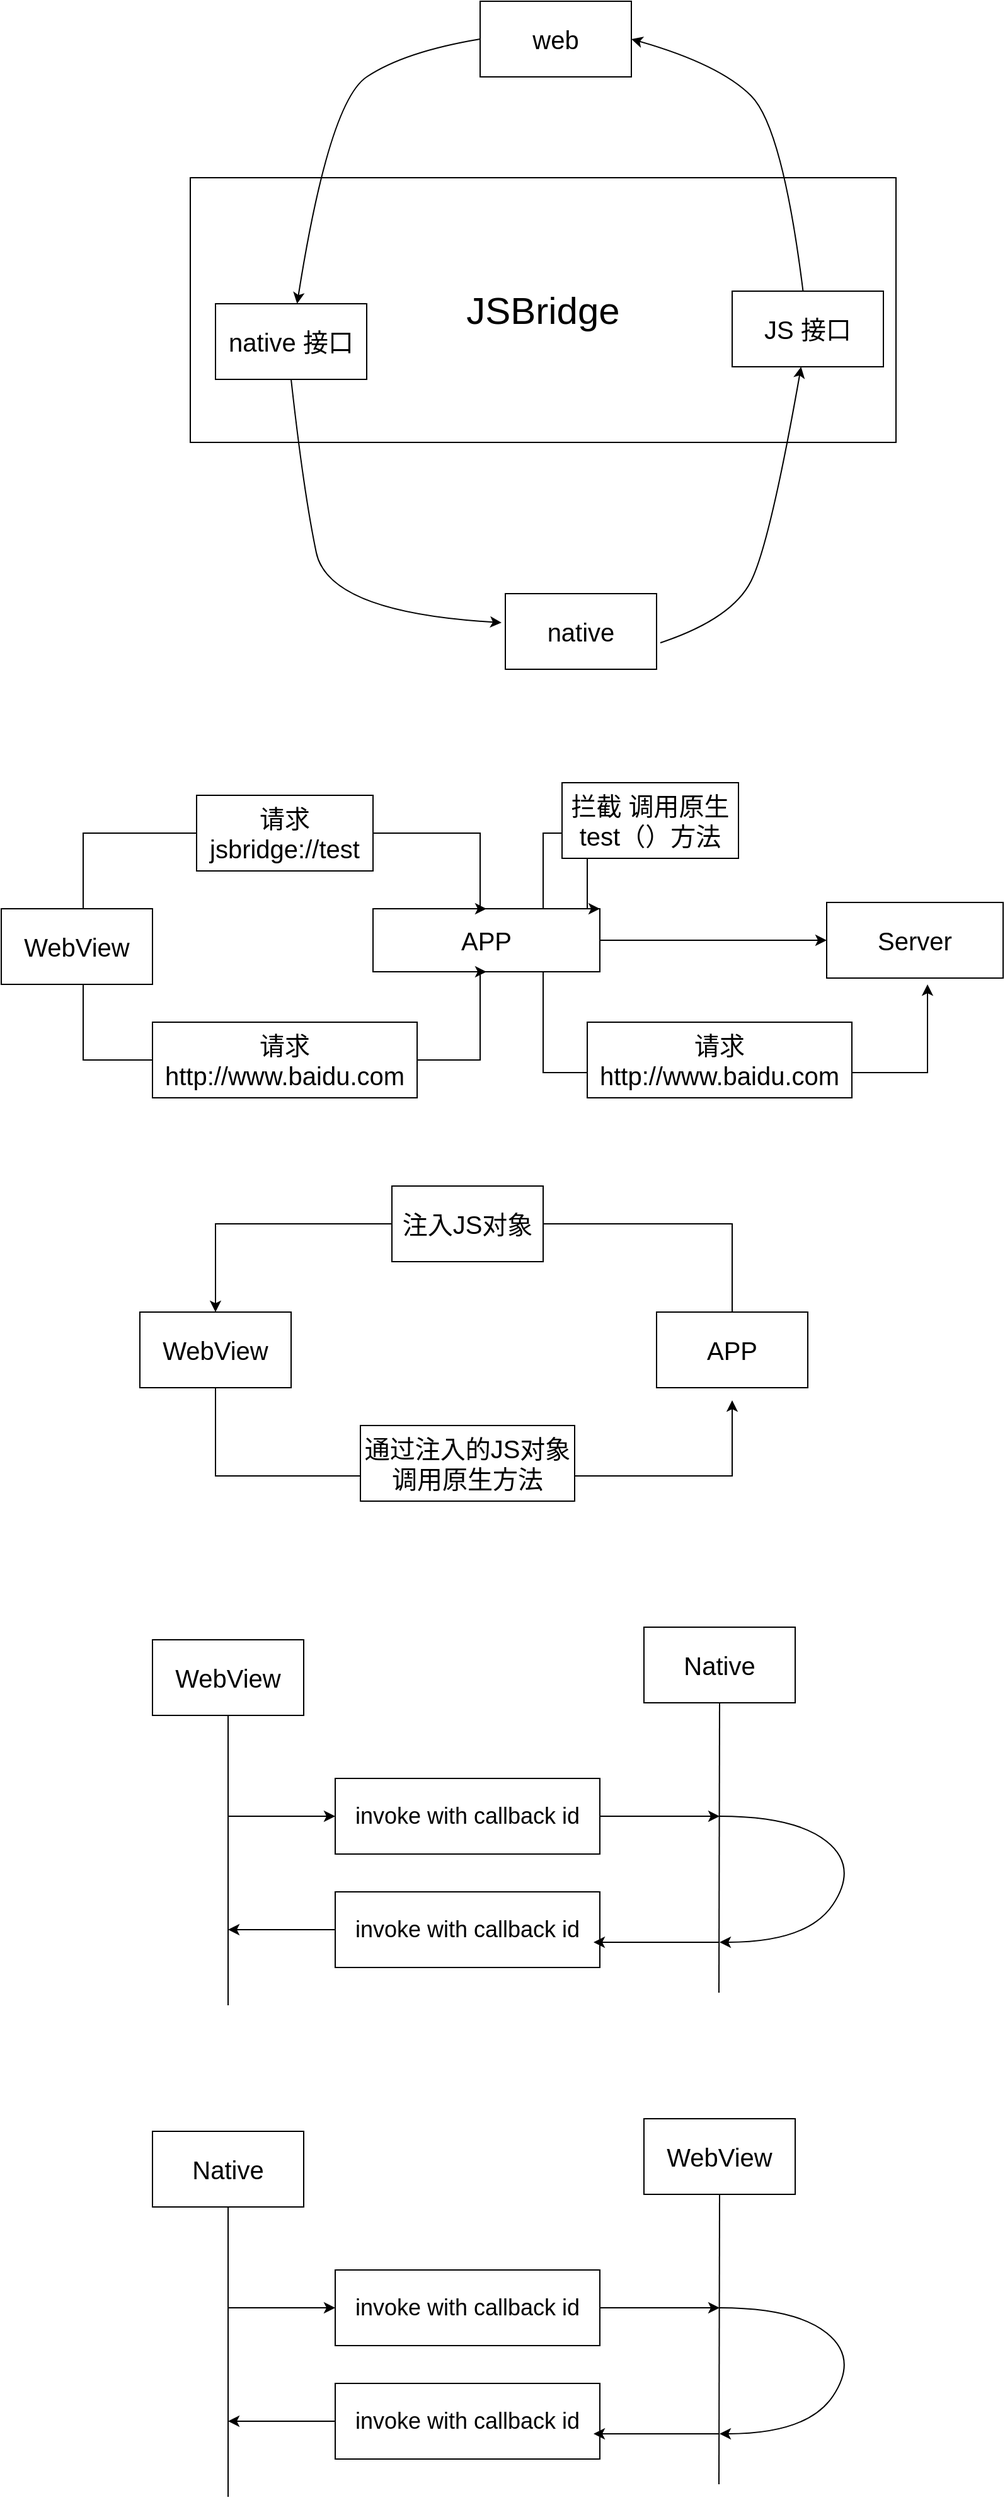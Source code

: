 <mxfile version="13.1.3">
    <diagram id="6hGFLwfOUW9BJ-s0fimq" name="Page-1">
        <mxGraphModel dx="1153" dy="549" grid="1" gridSize="10" guides="1" tooltips="1" connect="1" arrows="1" fold="1" page="1" pageScale="1" pageWidth="827" pageHeight="1169" math="0" shadow="0">
            <root>
                <mxCell id="0"/>
                <mxCell id="1" parent="0"/>
                <mxCell id="2" value="&lt;font style=&quot;font-size: 30px&quot;&gt;JSBridge&lt;/font&gt;" style="whiteSpace=wrap;html=1;" parent="1" vertex="1">
                    <mxGeometry x="150" y="240" width="560" height="210" as="geometry"/>
                </mxCell>
                <mxCell id="3" value="&lt;font style=&quot;font-size: 20px&quot;&gt;web&lt;/font&gt;" style="rounded=0;whiteSpace=wrap;html=1;" parent="1" vertex="1">
                    <mxGeometry x="380" y="100" width="120" height="60" as="geometry"/>
                </mxCell>
                <mxCell id="4" value="&lt;font style=&quot;font-size: 20px&quot;&gt;native&lt;/font&gt;" style="rounded=0;whiteSpace=wrap;html=1;" parent="1" vertex="1">
                    <mxGeometry x="400" y="570" width="120" height="60" as="geometry"/>
                </mxCell>
                <mxCell id="5" value="&lt;font style=&quot;font-size: 20px&quot;&gt;native 接口&lt;/font&gt;" style="rounded=0;whiteSpace=wrap;html=1;" parent="1" vertex="1">
                    <mxGeometry x="170" y="340" width="120" height="60" as="geometry"/>
                </mxCell>
                <mxCell id="7" value="&lt;font style=&quot;font-size: 20px&quot;&gt;JS 接口&lt;/font&gt;" style="rounded=0;whiteSpace=wrap;html=1;" parent="1" vertex="1">
                    <mxGeometry x="580" y="330" width="120" height="60" as="geometry"/>
                </mxCell>
                <mxCell id="10" value="" style="curved=1;endArrow=classic;html=1;entryX=1;entryY=0.5;entryDx=0;entryDy=0;" parent="1" source="7" target="3" edge="1">
                    <mxGeometry width="50" height="50" relative="1" as="geometry">
                        <mxPoint x="570" y="200" as="sourcePoint"/>
                        <mxPoint x="620" y="150" as="targetPoint"/>
                        <Array as="points">
                            <mxPoint x="620" y="200"/>
                            <mxPoint x="570" y="150"/>
                        </Array>
                    </mxGeometry>
                </mxCell>
                <mxCell id="11" value="" style="curved=1;endArrow=classic;html=1;exitX=1.025;exitY=0.65;exitDx=0;exitDy=0;exitPerimeter=0;" parent="1" source="4" target="7" edge="1">
                    <mxGeometry width="50" height="50" relative="1" as="geometry">
                        <mxPoint x="530" y="590" as="sourcePoint"/>
                        <mxPoint x="580" y="540" as="targetPoint"/>
                        <Array as="points">
                            <mxPoint x="580" y="590"/>
                            <mxPoint x="610" y="530"/>
                        </Array>
                    </mxGeometry>
                </mxCell>
                <mxCell id="12" value="" style="curved=1;endArrow=classic;html=1;exitX=0;exitY=0.5;exitDx=0;exitDy=0;" parent="1" source="3" target="5" edge="1">
                    <mxGeometry width="50" height="50" relative="1" as="geometry">
                        <mxPoint x="260" y="210" as="sourcePoint"/>
                        <mxPoint x="310" y="160" as="targetPoint"/>
                        <Array as="points">
                            <mxPoint x="320" y="140"/>
                            <mxPoint x="260" y="180"/>
                        </Array>
                    </mxGeometry>
                </mxCell>
                <mxCell id="13" value="" style="curved=1;endArrow=classic;html=1;entryX=-0.025;entryY=0.383;entryDx=0;entryDy=0;entryPerimeter=0;exitX=0.5;exitY=1;exitDx=0;exitDy=0;" parent="1" source="5" target="4" edge="1">
                    <mxGeometry width="50" height="50" relative="1" as="geometry">
                        <mxPoint x="250" y="540" as="sourcePoint"/>
                        <mxPoint x="300" y="490" as="targetPoint"/>
                        <Array as="points">
                            <mxPoint x="240" y="490"/>
                            <mxPoint x="260" y="585"/>
                        </Array>
                    </mxGeometry>
                </mxCell>
                <mxCell id="19" style="edgeStyle=orthogonalEdgeStyle;rounded=0;orthogonalLoop=1;jettySize=auto;html=1;exitX=1;exitY=0.5;exitDx=0;exitDy=0;entryX=0;entryY=0.5;entryDx=0;entryDy=0;" edge="1" parent="1" source="15" target="16">
                    <mxGeometry relative="1" as="geometry"/>
                </mxCell>
                <mxCell id="30" style="edgeStyle=orthogonalEdgeStyle;rounded=0;orthogonalLoop=1;jettySize=auto;html=1;exitX=0.75;exitY=1;exitDx=0;exitDy=0;" edge="1" parent="1" source="15">
                    <mxGeometry relative="1" as="geometry">
                        <mxPoint x="735" y="880" as="targetPoint"/>
                        <Array as="points">
                            <mxPoint x="430" y="950"/>
                            <mxPoint x="735" y="950"/>
                        </Array>
                    </mxGeometry>
                </mxCell>
                <mxCell id="15" value="&lt;font style=&quot;font-size: 20px&quot;&gt;APP&lt;/font&gt;" style="rounded=0;whiteSpace=wrap;html=1;" vertex="1" parent="1">
                    <mxGeometry x="295" y="820" width="180" height="50" as="geometry"/>
                </mxCell>
                <mxCell id="16" value="&lt;font style=&quot;font-size: 20px&quot;&gt;Server&lt;/font&gt;" style="rounded=0;whiteSpace=wrap;html=1;" vertex="1" parent="1">
                    <mxGeometry x="655" y="815" width="140" height="60" as="geometry"/>
                </mxCell>
                <mxCell id="18" style="edgeStyle=orthogonalEdgeStyle;rounded=0;orthogonalLoop=1;jettySize=auto;html=1;exitX=0.5;exitY=0;exitDx=0;exitDy=0;entryX=0.5;entryY=0;entryDx=0;entryDy=0;" edge="1" parent="1" target="15">
                    <mxGeometry relative="1" as="geometry">
                        <mxPoint x="65" y="820" as="sourcePoint"/>
                        <Array as="points">
                            <mxPoint x="65" y="760"/>
                            <mxPoint x="380" y="760"/>
                        </Array>
                    </mxGeometry>
                </mxCell>
                <mxCell id="20" style="edgeStyle=orthogonalEdgeStyle;rounded=0;orthogonalLoop=1;jettySize=auto;html=1;exitX=0.5;exitY=1;exitDx=0;exitDy=0;entryX=0.5;entryY=1;entryDx=0;entryDy=0;" edge="1" parent="1" target="15">
                    <mxGeometry relative="1" as="geometry">
                        <mxPoint x="65" y="880" as="sourcePoint"/>
                        <Array as="points">
                            <mxPoint x="65" y="940"/>
                            <mxPoint x="380" y="940"/>
                        </Array>
                    </mxGeometry>
                </mxCell>
                <mxCell id="17" value="&lt;span style=&quot;font-size: 20px&quot;&gt;WebView&lt;/span&gt;" style="rounded=0;whiteSpace=wrap;html=1;" vertex="1" parent="1">
                    <mxGeometry y="820" width="120" height="60" as="geometry"/>
                </mxCell>
                <mxCell id="21" value="&lt;span style=&quot;font-size: 20px&quot;&gt;请求 jsbridge://test&lt;/span&gt;" style="rounded=0;whiteSpace=wrap;html=1;" vertex="1" parent="1">
                    <mxGeometry x="155" y="730" width="140" height="60" as="geometry"/>
                </mxCell>
                <mxCell id="23" value="&lt;span style=&quot;font-size: 20px&quot;&gt;请求 http://www.baidu.com&lt;/span&gt;" style="rounded=0;whiteSpace=wrap;html=1;" vertex="1" parent="1">
                    <mxGeometry x="120" y="910" width="210" height="60" as="geometry"/>
                </mxCell>
                <mxCell id="26" value="&lt;span style=&quot;font-size: 20px&quot;&gt;请求 http://www.baidu.com&lt;/span&gt;" style="rounded=0;whiteSpace=wrap;html=1;" vertex="1" parent="1">
                    <mxGeometry x="465" y="910" width="210" height="60" as="geometry"/>
                </mxCell>
                <mxCell id="28" style="edgeStyle=orthogonalEdgeStyle;rounded=0;orthogonalLoop=1;jettySize=auto;html=1;exitX=0.75;exitY=0;exitDx=0;exitDy=0;entryX=1;entryY=0;entryDx=0;entryDy=0;" edge="1" parent="1" source="15" target="15">
                    <mxGeometry relative="1" as="geometry">
                        <Array as="points">
                            <mxPoint x="430" y="760"/>
                            <mxPoint x="465" y="760"/>
                            <mxPoint x="465" y="820"/>
                        </Array>
                    </mxGeometry>
                </mxCell>
                <mxCell id="29" value="&lt;span style=&quot;font-size: 20px&quot;&gt;拦截 调用原生test（）方法&lt;/span&gt;" style="rounded=0;whiteSpace=wrap;html=1;" vertex="1" parent="1">
                    <mxGeometry x="445" y="720" width="140" height="60" as="geometry"/>
                </mxCell>
                <mxCell id="34" style="edgeStyle=orthogonalEdgeStyle;rounded=0;orthogonalLoop=1;jettySize=auto;html=1;exitX=0.5;exitY=1;exitDx=0;exitDy=0;" edge="1" parent="1" source="31">
                    <mxGeometry relative="1" as="geometry">
                        <mxPoint x="580" y="1210" as="targetPoint"/>
                        <Array as="points">
                            <mxPoint x="170" y="1270"/>
                            <mxPoint x="580" y="1270"/>
                        </Array>
                    </mxGeometry>
                </mxCell>
                <mxCell id="31" value="&lt;span style=&quot;font-size: 20px&quot;&gt;WebView&lt;/span&gt;" style="rounded=0;whiteSpace=wrap;html=1;" vertex="1" parent="1">
                    <mxGeometry x="110" y="1140" width="120" height="60" as="geometry"/>
                </mxCell>
                <mxCell id="33" style="edgeStyle=orthogonalEdgeStyle;rounded=0;orthogonalLoop=1;jettySize=auto;html=1;exitX=0.5;exitY=0;exitDx=0;exitDy=0;entryX=0.5;entryY=0;entryDx=0;entryDy=0;" edge="1" parent="1" source="32" target="31">
                    <mxGeometry relative="1" as="geometry">
                        <Array as="points">
                            <mxPoint x="580" y="1070"/>
                            <mxPoint x="170" y="1070"/>
                        </Array>
                    </mxGeometry>
                </mxCell>
                <mxCell id="32" value="&lt;font style=&quot;font-size: 20px&quot;&gt;APP&lt;/font&gt;" style="rounded=0;whiteSpace=wrap;html=1;" vertex="1" parent="1">
                    <mxGeometry x="520" y="1140" width="120" height="60" as="geometry"/>
                </mxCell>
                <mxCell id="35" value="&lt;span style=&quot;font-size: 20px&quot;&gt;注入JS对象&lt;/span&gt;" style="rounded=0;whiteSpace=wrap;html=1;" vertex="1" parent="1">
                    <mxGeometry x="310" y="1040" width="120" height="60" as="geometry"/>
                </mxCell>
                <mxCell id="36" value="&lt;span style=&quot;font-size: 20px&quot;&gt;通过注入的JS对象调用原生方法&lt;/span&gt;" style="rounded=0;whiteSpace=wrap;html=1;" vertex="1" parent="1">
                    <mxGeometry x="285" y="1230" width="170" height="60" as="geometry"/>
                </mxCell>
                <mxCell id="38" value="&lt;span style=&quot;font-size: 20px&quot;&gt;WebView&lt;/span&gt;" style="rounded=0;whiteSpace=wrap;html=1;" vertex="1" parent="1">
                    <mxGeometry x="120" y="1400" width="120" height="60" as="geometry"/>
                </mxCell>
                <mxCell id="39" value="&lt;font style=&quot;font-size: 20px&quot;&gt;Native&lt;/font&gt;" style="rounded=0;whiteSpace=wrap;html=1;" vertex="1" parent="1">
                    <mxGeometry x="510" y="1390" width="120" height="60" as="geometry"/>
                </mxCell>
                <mxCell id="40" value="" style="endArrow=none;html=1;" edge="1" parent="1" target="38">
                    <mxGeometry width="50" height="50" relative="1" as="geometry">
                        <mxPoint x="180" y="1690" as="sourcePoint"/>
                        <mxPoint x="180" y="1500" as="targetPoint"/>
                    </mxGeometry>
                </mxCell>
                <mxCell id="41" value="" style="endArrow=none;html=1;entryX=0.5;entryY=1;entryDx=0;entryDy=0;" edge="1" parent="1" target="39">
                    <mxGeometry width="50" height="50" relative="1" as="geometry">
                        <mxPoint x="569.5" y="1680" as="sourcePoint"/>
                        <mxPoint x="580" y="1470" as="targetPoint"/>
                    </mxGeometry>
                </mxCell>
                <mxCell id="42" value="&lt;font style=&quot;font-size: 18px&quot;&gt;invoke with callback id&lt;/font&gt;" style="rounded=0;whiteSpace=wrap;html=1;" vertex="1" parent="1">
                    <mxGeometry x="265" y="1510" width="210" height="60" as="geometry"/>
                </mxCell>
                <mxCell id="44" value="&lt;font style=&quot;font-size: 18px&quot;&gt;invoke with callback id&lt;/font&gt;" style="rounded=0;whiteSpace=wrap;html=1;" vertex="1" parent="1">
                    <mxGeometry x="265" y="1600" width="210" height="60" as="geometry"/>
                </mxCell>
                <mxCell id="45" value="" style="endArrow=classic;html=1;entryX=0;entryY=0.5;entryDx=0;entryDy=0;" edge="1" parent="1" target="42">
                    <mxGeometry width="50" height="50" relative="1" as="geometry">
                        <mxPoint x="180" y="1540" as="sourcePoint"/>
                        <mxPoint x="480" y="1420" as="targetPoint"/>
                    </mxGeometry>
                </mxCell>
                <mxCell id="46" value="" style="endArrow=classic;html=1;exitX=1;exitY=0.5;exitDx=0;exitDy=0;" edge="1" parent="1" source="42">
                    <mxGeometry width="50" height="50" relative="1" as="geometry">
                        <mxPoint x="490" y="1540" as="sourcePoint"/>
                        <mxPoint x="570" y="1540" as="targetPoint"/>
                    </mxGeometry>
                </mxCell>
                <mxCell id="47" value="" style="endArrow=classic;html=1;exitX=0;exitY=0.5;exitDx=0;exitDy=0;" edge="1" parent="1" source="44">
                    <mxGeometry width="50" height="50" relative="1" as="geometry">
                        <mxPoint x="190" y="1550" as="sourcePoint"/>
                        <mxPoint x="180" y="1630" as="targetPoint"/>
                    </mxGeometry>
                </mxCell>
                <mxCell id="48" value="" style="endArrow=classic;html=1;" edge="1" parent="1">
                    <mxGeometry width="50" height="50" relative="1" as="geometry">
                        <mxPoint x="570" y="1640" as="sourcePoint"/>
                        <mxPoint x="470" y="1640" as="targetPoint"/>
                    </mxGeometry>
                </mxCell>
                <mxCell id="49" value="" style="curved=1;endArrow=classic;html=1;" edge="1" parent="1">
                    <mxGeometry width="50" height="50" relative="1" as="geometry">
                        <mxPoint x="570" y="1540" as="sourcePoint"/>
                        <mxPoint x="570" y="1640" as="targetPoint"/>
                        <Array as="points">
                            <mxPoint x="630" y="1540"/>
                            <mxPoint x="680" y="1580"/>
                            <mxPoint x="640" y="1640"/>
                        </Array>
                    </mxGeometry>
                </mxCell>
                <mxCell id="50" value="&lt;span style=&quot;font-size: 20px&quot;&gt;Native&lt;/span&gt;" style="rounded=0;whiteSpace=wrap;html=1;" vertex="1" parent="1">
                    <mxGeometry x="120" y="1790" width="120" height="60" as="geometry"/>
                </mxCell>
                <mxCell id="51" value="&lt;font style=&quot;font-size: 20px&quot;&gt;WebView&lt;/font&gt;" style="rounded=0;whiteSpace=wrap;html=1;" vertex="1" parent="1">
                    <mxGeometry x="510" y="1780" width="120" height="60" as="geometry"/>
                </mxCell>
                <mxCell id="52" value="" style="endArrow=none;html=1;" edge="1" target="50" parent="1">
                    <mxGeometry width="50" height="50" relative="1" as="geometry">
                        <mxPoint x="180" y="2080" as="sourcePoint"/>
                        <mxPoint x="180" y="1890" as="targetPoint"/>
                    </mxGeometry>
                </mxCell>
                <mxCell id="53" value="" style="endArrow=none;html=1;entryX=0.5;entryY=1;entryDx=0;entryDy=0;" edge="1" target="51" parent="1">
                    <mxGeometry width="50" height="50" relative="1" as="geometry">
                        <mxPoint x="569.5" y="2070" as="sourcePoint"/>
                        <mxPoint x="580" y="1860" as="targetPoint"/>
                    </mxGeometry>
                </mxCell>
                <mxCell id="54" value="&lt;font style=&quot;font-size: 18px&quot;&gt;invoke with callback id&lt;/font&gt;" style="rounded=0;whiteSpace=wrap;html=1;" vertex="1" parent="1">
                    <mxGeometry x="265" y="1900" width="210" height="60" as="geometry"/>
                </mxCell>
                <mxCell id="55" value="&lt;font style=&quot;font-size: 18px&quot;&gt;invoke with callback id&lt;/font&gt;" style="rounded=0;whiteSpace=wrap;html=1;" vertex="1" parent="1">
                    <mxGeometry x="265" y="1990" width="210" height="60" as="geometry"/>
                </mxCell>
                <mxCell id="56" value="" style="endArrow=classic;html=1;entryX=0;entryY=0.5;entryDx=0;entryDy=0;" edge="1" target="54" parent="1">
                    <mxGeometry width="50" height="50" relative="1" as="geometry">
                        <mxPoint x="180" y="1930" as="sourcePoint"/>
                        <mxPoint x="480" y="1810" as="targetPoint"/>
                    </mxGeometry>
                </mxCell>
                <mxCell id="57" value="" style="endArrow=classic;html=1;exitX=1;exitY=0.5;exitDx=0;exitDy=0;" edge="1" source="54" parent="1">
                    <mxGeometry width="50" height="50" relative="1" as="geometry">
                        <mxPoint x="490" y="1930" as="sourcePoint"/>
                        <mxPoint x="570" y="1930" as="targetPoint"/>
                    </mxGeometry>
                </mxCell>
                <mxCell id="58" value="" style="endArrow=classic;html=1;exitX=0;exitY=0.5;exitDx=0;exitDy=0;" edge="1" source="55" parent="1">
                    <mxGeometry width="50" height="50" relative="1" as="geometry">
                        <mxPoint x="190" y="1940" as="sourcePoint"/>
                        <mxPoint x="180" y="2020" as="targetPoint"/>
                    </mxGeometry>
                </mxCell>
                <mxCell id="59" value="" style="endArrow=classic;html=1;" edge="1" parent="1">
                    <mxGeometry width="50" height="50" relative="1" as="geometry">
                        <mxPoint x="570" y="2030" as="sourcePoint"/>
                        <mxPoint x="470" y="2030" as="targetPoint"/>
                    </mxGeometry>
                </mxCell>
                <mxCell id="60" value="" style="curved=1;endArrow=classic;html=1;" edge="1" parent="1">
                    <mxGeometry width="50" height="50" relative="1" as="geometry">
                        <mxPoint x="570" y="1930" as="sourcePoint"/>
                        <mxPoint x="570" y="2030" as="targetPoint"/>
                        <Array as="points">
                            <mxPoint x="630" y="1930"/>
                            <mxPoint x="680" y="1970"/>
                            <mxPoint x="640" y="2030"/>
                        </Array>
                    </mxGeometry>
                </mxCell>
            </root>
        </mxGraphModel>
    </diagram>
</mxfile>